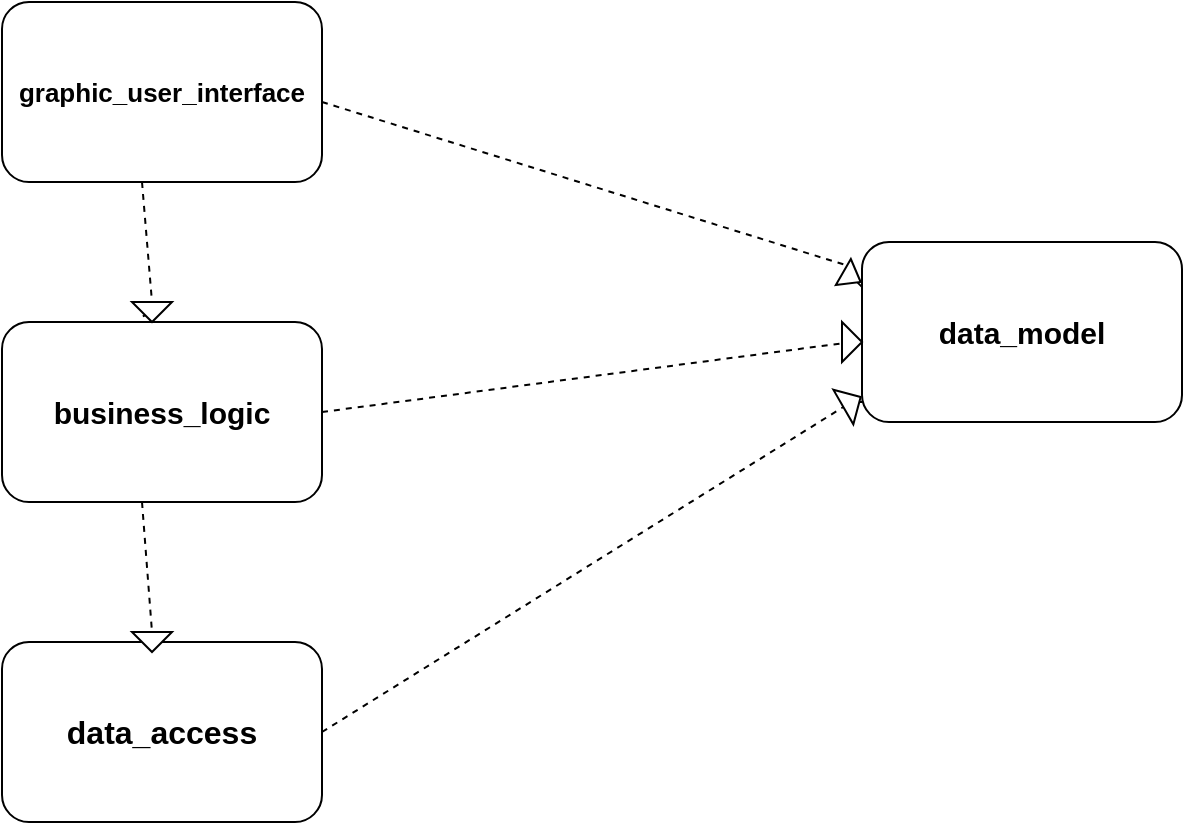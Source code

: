<mxfile version="26.1.1">
  <diagram name="Page-1" id="eNlP9hcsK0dYgxSnxNnK">
    <mxGraphModel dx="1050" dy="629" grid="1" gridSize="10" guides="1" tooltips="1" connect="1" arrows="1" fold="1" page="1" pageScale="1" pageWidth="827" pageHeight="1169" math="0" shadow="0">
      <root>
        <mxCell id="0" />
        <mxCell id="1" parent="0" />
        <mxCell id="ba13oYBjXlpsPinSoGsV-1" value="&lt;b&gt;&lt;font style=&quot;font-size: 13px;&quot;&gt;graphic_user_interface&lt;/font&gt;&lt;/b&gt;" style="rounded=1;whiteSpace=wrap;html=1;" parent="1" vertex="1">
          <mxGeometry x="90" y="70" width="160" height="90" as="geometry" />
        </mxCell>
        <mxCell id="ba13oYBjXlpsPinSoGsV-2" value="&lt;b&gt;&lt;font style=&quot;font-size: 16px;&quot;&gt;data_access&lt;/font&gt;&lt;/b&gt;" style="rounded=1;whiteSpace=wrap;html=1;" parent="1" vertex="1">
          <mxGeometry x="90" y="390" width="160" height="90" as="geometry" />
        </mxCell>
        <mxCell id="ba13oYBjXlpsPinSoGsV-3" value="&lt;b&gt;&lt;font style=&quot;font-size: 15px;&quot;&gt;data_model&lt;/font&gt;&lt;/b&gt;" style="rounded=1;whiteSpace=wrap;html=1;" parent="1" vertex="1">
          <mxGeometry x="520" y="190" width="160" height="90" as="geometry" />
        </mxCell>
        <mxCell id="ba13oYBjXlpsPinSoGsV-5" value="&lt;font style=&quot;font-size: 15px;&quot;&gt;&lt;b&gt;business_logic&lt;/b&gt;&lt;/font&gt;" style="rounded=1;whiteSpace=wrap;html=1;" parent="1" vertex="1">
          <mxGeometry x="90" y="230" width="160" height="90" as="geometry" />
        </mxCell>
        <mxCell id="41vXWhVww0sSPQPGVYsz-1" value="" style="endArrow=none;dashed=1;html=1;rounded=0;entryX=0;entryY=0.25;entryDx=0;entryDy=0;" edge="1" parent="1" source="41vXWhVww0sSPQPGVYsz-2" target="ba13oYBjXlpsPinSoGsV-3">
          <mxGeometry width="50" height="50" relative="1" as="geometry">
            <mxPoint x="250" y="120" as="sourcePoint" />
            <mxPoint x="300" y="70" as="targetPoint" />
          </mxGeometry>
        </mxCell>
        <mxCell id="41vXWhVww0sSPQPGVYsz-3" value="" style="endArrow=none;dashed=1;html=1;rounded=0;entryX=0;entryY=0.25;entryDx=0;entryDy=0;" edge="1" parent="1" target="41vXWhVww0sSPQPGVYsz-2">
          <mxGeometry width="50" height="50" relative="1" as="geometry">
            <mxPoint x="250" y="120" as="sourcePoint" />
            <mxPoint x="520" y="213" as="targetPoint" />
          </mxGeometry>
        </mxCell>
        <mxCell id="41vXWhVww0sSPQPGVYsz-2" value="" style="triangle;whiteSpace=wrap;html=1;rotation=30;" vertex="1" parent="1">
          <mxGeometry x="510" y="200" width="10" height="15" as="geometry" />
        </mxCell>
        <mxCell id="41vXWhVww0sSPQPGVYsz-4" value="" style="endArrow=none;dashed=1;html=1;rounded=0;exitX=1;exitY=0.5;exitDx=0;exitDy=0;" edge="1" parent="1" source="ba13oYBjXlpsPinSoGsV-5" target="41vXWhVww0sSPQPGVYsz-5">
          <mxGeometry width="50" height="50" relative="1" as="geometry">
            <mxPoint x="250" y="240" as="sourcePoint" />
            <mxPoint x="510" y="240" as="targetPoint" />
          </mxGeometry>
        </mxCell>
        <mxCell id="41vXWhVww0sSPQPGVYsz-5" value="" style="triangle;whiteSpace=wrap;html=1;" vertex="1" parent="1">
          <mxGeometry x="510" y="230" width="10" height="20" as="geometry" />
        </mxCell>
        <mxCell id="41vXWhVww0sSPQPGVYsz-6" value="" style="endArrow=none;dashed=1;html=1;rounded=0;entryX=0;entryY=0.889;entryDx=0;entryDy=0;entryPerimeter=0;" edge="1" parent="1" source="41vXWhVww0sSPQPGVYsz-7" target="ba13oYBjXlpsPinSoGsV-3">
          <mxGeometry width="50" height="50" relative="1" as="geometry">
            <mxPoint x="250" y="360" as="sourcePoint" />
            <mxPoint x="300" y="310" as="targetPoint" />
          </mxGeometry>
        </mxCell>
        <mxCell id="41vXWhVww0sSPQPGVYsz-8" value="" style="endArrow=none;dashed=1;html=1;rounded=0;entryX=0;entryY=0.5;entryDx=0;entryDy=0;exitX=1;exitY=0.5;exitDx=0;exitDy=0;" edge="1" parent="1" source="ba13oYBjXlpsPinSoGsV-2" target="41vXWhVww0sSPQPGVYsz-7">
          <mxGeometry width="50" height="50" relative="1" as="geometry">
            <mxPoint x="250" y="360" as="sourcePoint" />
            <mxPoint x="520" y="270" as="targetPoint" />
          </mxGeometry>
        </mxCell>
        <mxCell id="41vXWhVww0sSPQPGVYsz-7" value="" style="triangle;whiteSpace=wrap;html=1;rotation=-30;" vertex="1" parent="1">
          <mxGeometry x="510" y="260" width="10" height="20" as="geometry" />
        </mxCell>
        <mxCell id="41vXWhVww0sSPQPGVYsz-9" value="" style="endArrow=none;dashed=1;html=1;rounded=0;entryX=0.44;entryY=-0.031;entryDx=0;entryDy=0;entryPerimeter=0;" edge="1" parent="1" source="41vXWhVww0sSPQPGVYsz-14" target="ba13oYBjXlpsPinSoGsV-5">
          <mxGeometry width="50" height="50" relative="1" as="geometry">
            <mxPoint x="160" y="160" as="sourcePoint" />
            <mxPoint x="210" y="110" as="targetPoint" />
          </mxGeometry>
        </mxCell>
        <mxCell id="41vXWhVww0sSPQPGVYsz-10" value="" style="endArrow=none;dashed=1;html=1;rounded=0;entryX=0.438;entryY=0;entryDx=0;entryDy=0;entryPerimeter=0;" edge="1" parent="1" source="41vXWhVww0sSPQPGVYsz-11" target="ba13oYBjXlpsPinSoGsV-2">
          <mxGeometry width="50" height="50" relative="1" as="geometry">
            <mxPoint x="160" y="320" as="sourcePoint" />
            <mxPoint x="210" y="270" as="targetPoint" />
          </mxGeometry>
        </mxCell>
        <mxCell id="41vXWhVww0sSPQPGVYsz-12" value="" style="endArrow=none;dashed=1;html=1;rounded=0;entryX=0;entryY=0.5;entryDx=0;entryDy=0;" edge="1" parent="1" target="41vXWhVww0sSPQPGVYsz-11">
          <mxGeometry width="50" height="50" relative="1" as="geometry">
            <mxPoint x="160" y="320" as="sourcePoint" />
            <mxPoint x="160" y="380" as="targetPoint" />
          </mxGeometry>
        </mxCell>
        <mxCell id="41vXWhVww0sSPQPGVYsz-11" value="" style="triangle;whiteSpace=wrap;html=1;rotation=90;" vertex="1" parent="1">
          <mxGeometry x="160" y="380" width="10" height="20" as="geometry" />
        </mxCell>
        <mxCell id="41vXWhVww0sSPQPGVYsz-13" style="edgeStyle=orthogonalEdgeStyle;rounded=0;orthogonalLoop=1;jettySize=auto;html=1;exitX=0;exitY=0.25;exitDx=0;exitDy=0;entryX=0;entryY=0.25;entryDx=0;entryDy=0;" edge="1" parent="1" source="41vXWhVww0sSPQPGVYsz-11" target="41vXWhVww0sSPQPGVYsz-11">
          <mxGeometry relative="1" as="geometry" />
        </mxCell>
        <mxCell id="41vXWhVww0sSPQPGVYsz-15" value="" style="endArrow=none;dashed=1;html=1;rounded=0;entryX=0;entryY=0.5;entryDx=0;entryDy=0;" edge="1" parent="1" target="41vXWhVww0sSPQPGVYsz-14">
          <mxGeometry width="50" height="50" relative="1" as="geometry">
            <mxPoint x="160" y="160" as="sourcePoint" />
            <mxPoint x="160" y="227" as="targetPoint" />
          </mxGeometry>
        </mxCell>
        <mxCell id="41vXWhVww0sSPQPGVYsz-14" value="" style="triangle;whiteSpace=wrap;html=1;rotation=90;" vertex="1" parent="1">
          <mxGeometry x="160" y="215" width="10" height="20" as="geometry" />
        </mxCell>
      </root>
    </mxGraphModel>
  </diagram>
</mxfile>
